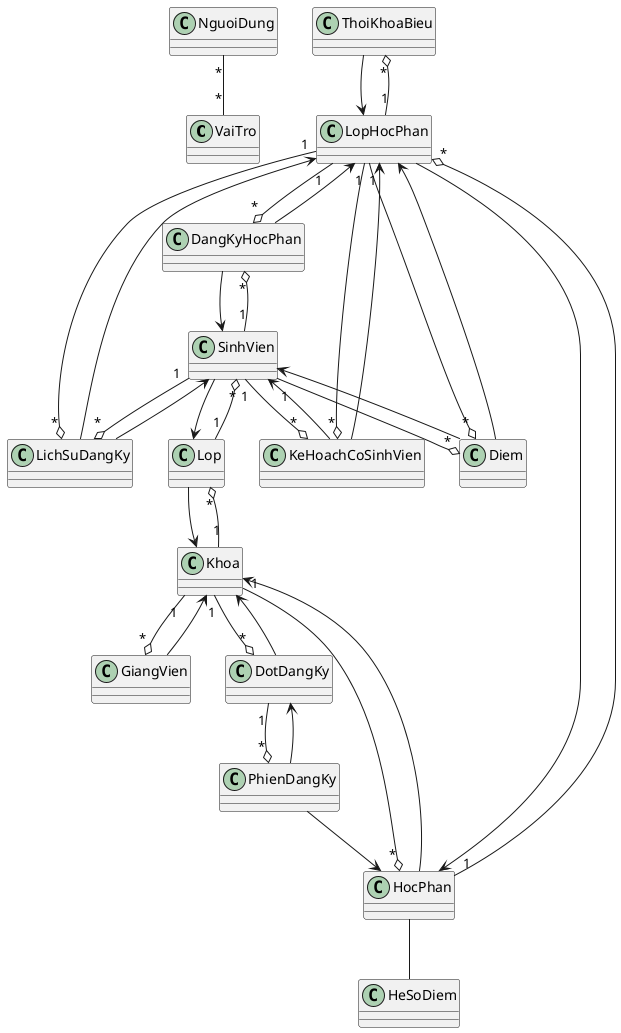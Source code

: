 @startuml
' Sơ đồ class mức 1 cho các entity chính
' Chỉ thể hiện các class entity và quan hệ chính (ManyToOne, OneToMany, OneToOne, ManyToMany)

' Entity classes
class VaiTro
class ThoiKhoaBieu
class SinhVien
class PhienDangKy
class NguoiDung
class LopHocPhan
class Lop
class LichSuDangKy
class Khoa
class KeHoachCoSinhVien
class HocPhan
class HeSoDiem
class GiangVien
class DotDangKy
class Diem
class DangKyHocPhan

' Quan hệ ManyToOne (chỉ vẽ chiều mũi tên)
ThoiKhoaBieu --> LopHocPhan
SinhVien --> Lop
PhienDangKy --> DotDangKy
PhienDangKy --> HocPhan
LopHocPhan --> HocPhan
Lop --> Khoa
LichSuDangKy --> SinhVien
LichSuDangKy --> LopHocPhan
KeHoachCoSinhVien --> SinhVien
KeHoachCoSinhVien --> LopHocPhan
HocPhan --> Khoa
GiangVien --> Khoa
DotDangKy --> Khoa
Diem --> SinhVien
Diem --> LopHocPhan
DangKyHocPhan --> SinhVien
DangKyHocPhan --> LopHocPhan

' Quan hệ OneToMany (ngược chiều ManyToOne)
LopHocPhan "1" --o "*" ThoiKhoaBieu
Lop "1" --o "*" SinhVien
DotDangKy "1" --o "*" PhienDangKy
HocPhan "1" --o "*" LopHocPhan
Khoa "1" --o "*" Lop
SinhVien "1" --o "*" LichSuDangKy
LopHocPhan "1" --o "*" LichSuDangKy
SinhVien "1" --o "*" KeHoachCoSinhVien
LopHocPhan "1" --o "*" KeHoachCoSinhVien
Khoa "1" --o "*" HocPhan
Khoa "1" --o "*" GiangVien
Khoa "1" --o "*" DotDangKy
SinhVien "1" --o "*" Diem
LopHocPhan "1" --o "*" Diem
SinhVien "1" --o "*" DangKyHocPhan
LopHocPhan "1" --o "*" DangKyHocPhan

' Quan hệ OneToOne
HocPhan -- HeSoDiem

' Quan hệ ManyToMany
NguoiDung "*" -- "*" VaiTro

@enduml

